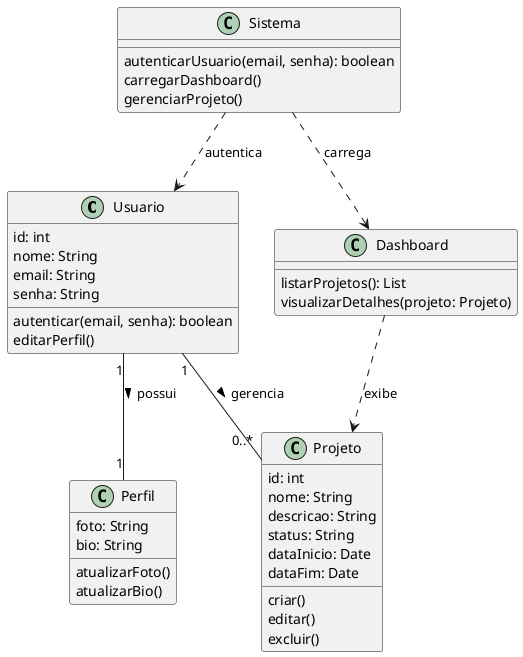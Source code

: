 @startuml classes

class Usuario {

    id: int
    nome: String
    email: String
    senha: String

    autenticar(email, senha): boolean
    editarPerfil()
    }

class Projeto {

    id: int
    nome: String
    descricao: String
    status: String
    dataInicio: Date
    dataFim: Date

    criar()
    editar()
    excluir()
    }

class Dashboard {

    listarProjetos(): List
    visualizarDetalhes(projeto: Projeto)
    }

class Sistema {

    autenticarUsuario(email, senha): boolean
    carregarDashboard()
    gerenciarProjeto()
    }

class Perfil {

    foto: String
    bio: String

    atualizarFoto()
    atualizarBio()
    }

' Relações
Usuario "1" -- "1" Perfil : possui >
Usuario "1" -- "0..*" Projeto : gerencia >
Sistema ..> Usuario : autentica
Sistema ..> Dashboard : carrega
Dashboard ..> Projeto : exibe

@enduml
